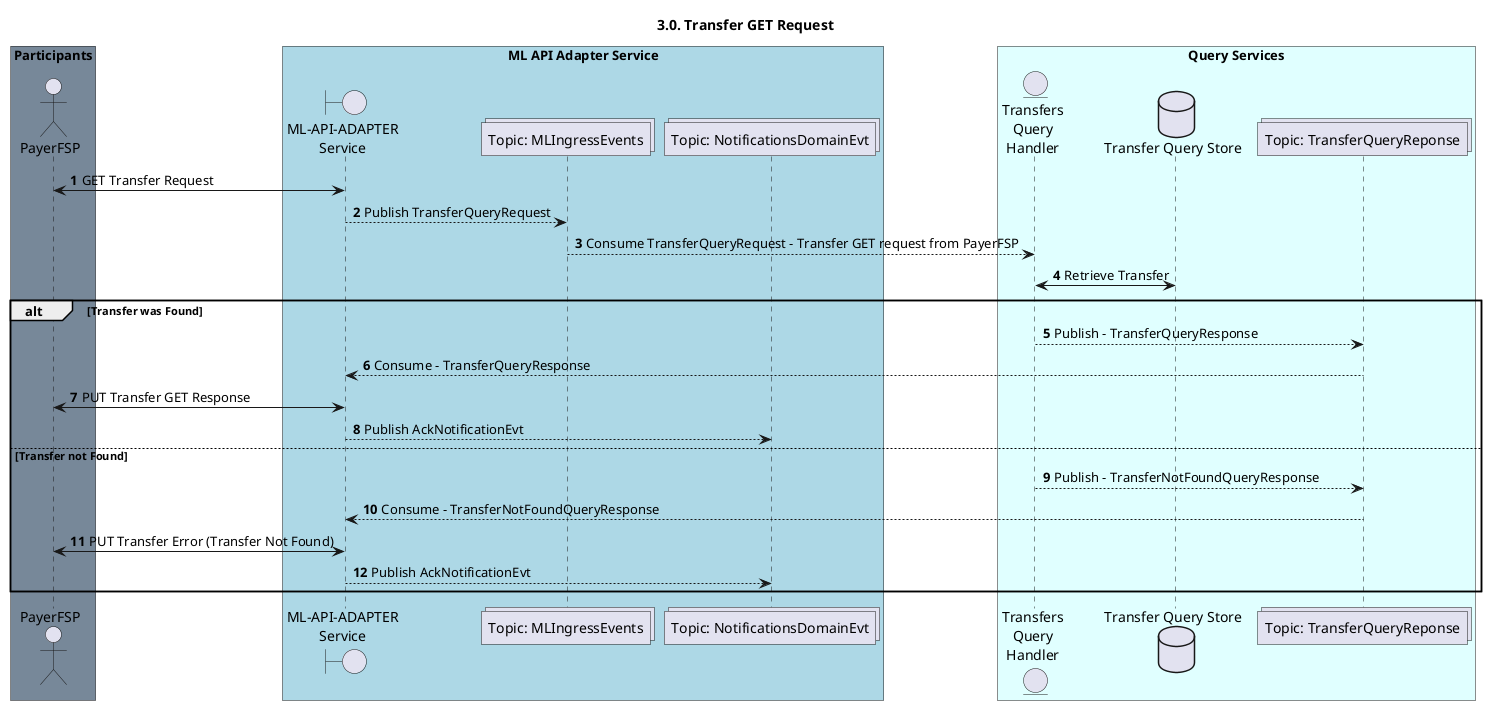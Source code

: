 /'*****
 License
 --------------
 Copyright © 2017 Bill & Melinda Gates Foundation
 The Mojaloop files are made available by the Bill & Melinda Gates Foundation under the Apache License, Version 2.0 (the "License") and you may not use these files except in compliance with the License. You may obtain a copy of the License at

 http://www.apache.org/licenses/LICENSE-2.0

 Unless required by applicable law or agreed to in writing, the Mojaloop files are distributed on an "AS IS" BASIS, WITHOUT WARRANTIES OR CONDITIONS OF ANY KIND, either express or implied. See the License for the specific language governing permissions and limitations under the License.

 Contributors
 --------------
 This is the official list (alphabetical ordering) of the Mojaloop project contributors for this file.
 Names of the original copyright holders (individuals or organizations)
 should be listed with a '*' in the first column. People who have
 contributed from an organization can be listed under the organization
 that actually holds the copyright for their contributions (see the
 Gates Foundation organization for an example). Those individuals should have
 their names indented and be marked with a '-'. Email address can be added
 optionally within square brackets <email>.

 * Gates Foundation
 - Name Surname <name.surname@gatesfoundation.com>

 * Coil
 - Donovan Changfoot <donovan.changfoot@coil.com>

 * Crosslake
 - Pedro Sousa Barreto <pedrob@crosslaketech.com>

 * ModusBox
 - Miguel de Barros <miguel.debarros@modusbox.com>
 - Roman Pietrzak <roman.pietrzak@modusbox.com>

 --------------
******'/

@startuml
' declate title
title 3.0. Transfer GET Request

autonumber
' Actor Keys:
' boundary - APIs/Interfaces, etc
' collections - Kafka Topics
' control - Event Handlers
' entity - Command Handlers
' database - Persistance Store

' declare actors
actor "PayerFSP" as PAYER
boundary "ML-API-ADAPTER\nService" as MLAPI
entity "Transfers\nQuery\nHandler" as TRANSFER_QUERY
database "Transfer Query Store" as TRANSFER_QUERY_STORE
collections "Topic: MLIngressEvents" as TOPIC_MLINGRESS_EVT
collections "Topic: NotificationsDomainEvt" as TOPIC_NOTIFICATIONS_EVT
collections "Topic: TransferQueryReponse" as TOPIC_TRANSFER_QUERY_RESPONSE

box "Participants" #LightSlateGrey
  participant PAYER
end box

box "ML API Adapter Service" #LightBlue
  participant MLAPI
  participant TOPIC_MLINGRESS_EVT
  participant TOPIC_NOTIFICATIONS_EVT
end box

box "Query Services" #LightCyan
  participant TRANSFER_QUERY
  participant TRANSFER_QUERY_STORE
  participant TOPIC_TRANSFER_QUERY_RESPONSE
end box

' start flow
PAYER <-> MLAPI: GET Transfer Request

MLAPI --> TOPIC_MLINGRESS_EVT: Publish TransferQueryRequest

TOPIC_MLINGRESS_EVT --> TRANSFER_QUERY: Consume TransferQueryRequest - Transfer GET request from PayerFSP
TRANSFER_QUERY <-> TRANSFER_QUERY_STORE: Retrieve Transfer

alt Transfer was Found
  TRANSFER_QUERY --> TOPIC_TRANSFER_QUERY_RESPONSE: Publish - TransferQueryResponse
  TOPIC_TRANSFER_QUERY_RESPONSE --> MLAPI: Consume - TransferQueryResponse
  MLAPI <-> PAYER: PUT Transfer GET Response
  MLAPI --> TOPIC_NOTIFICATIONS_EVT: Publish AckNotificationEvt
else Transfer not Found
  TRANSFER_QUERY --> TOPIC_TRANSFER_QUERY_RESPONSE: Publish - TransferNotFoundQueryResponse
  TOPIC_TRANSFER_QUERY_RESPONSE --> MLAPI: Consume - TransferNotFoundQueryResponse
  MLAPI <-> PAYER: PUT Transfer Error (Transfer Not Found)
  MLAPI --> TOPIC_NOTIFICATIONS_EVT: Publish AckNotificationEvt
end

@enduml

